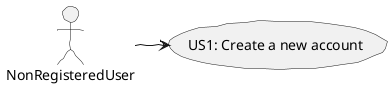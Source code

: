 @startuml us
skinparam handwritten true
skinparam monochrome true
skinparam packageStyle rect
skinparam defaultFontName FG Virgil
skinparam shadowing false

NonRegisteredUser -> (US1: Create a new account)
@enduml